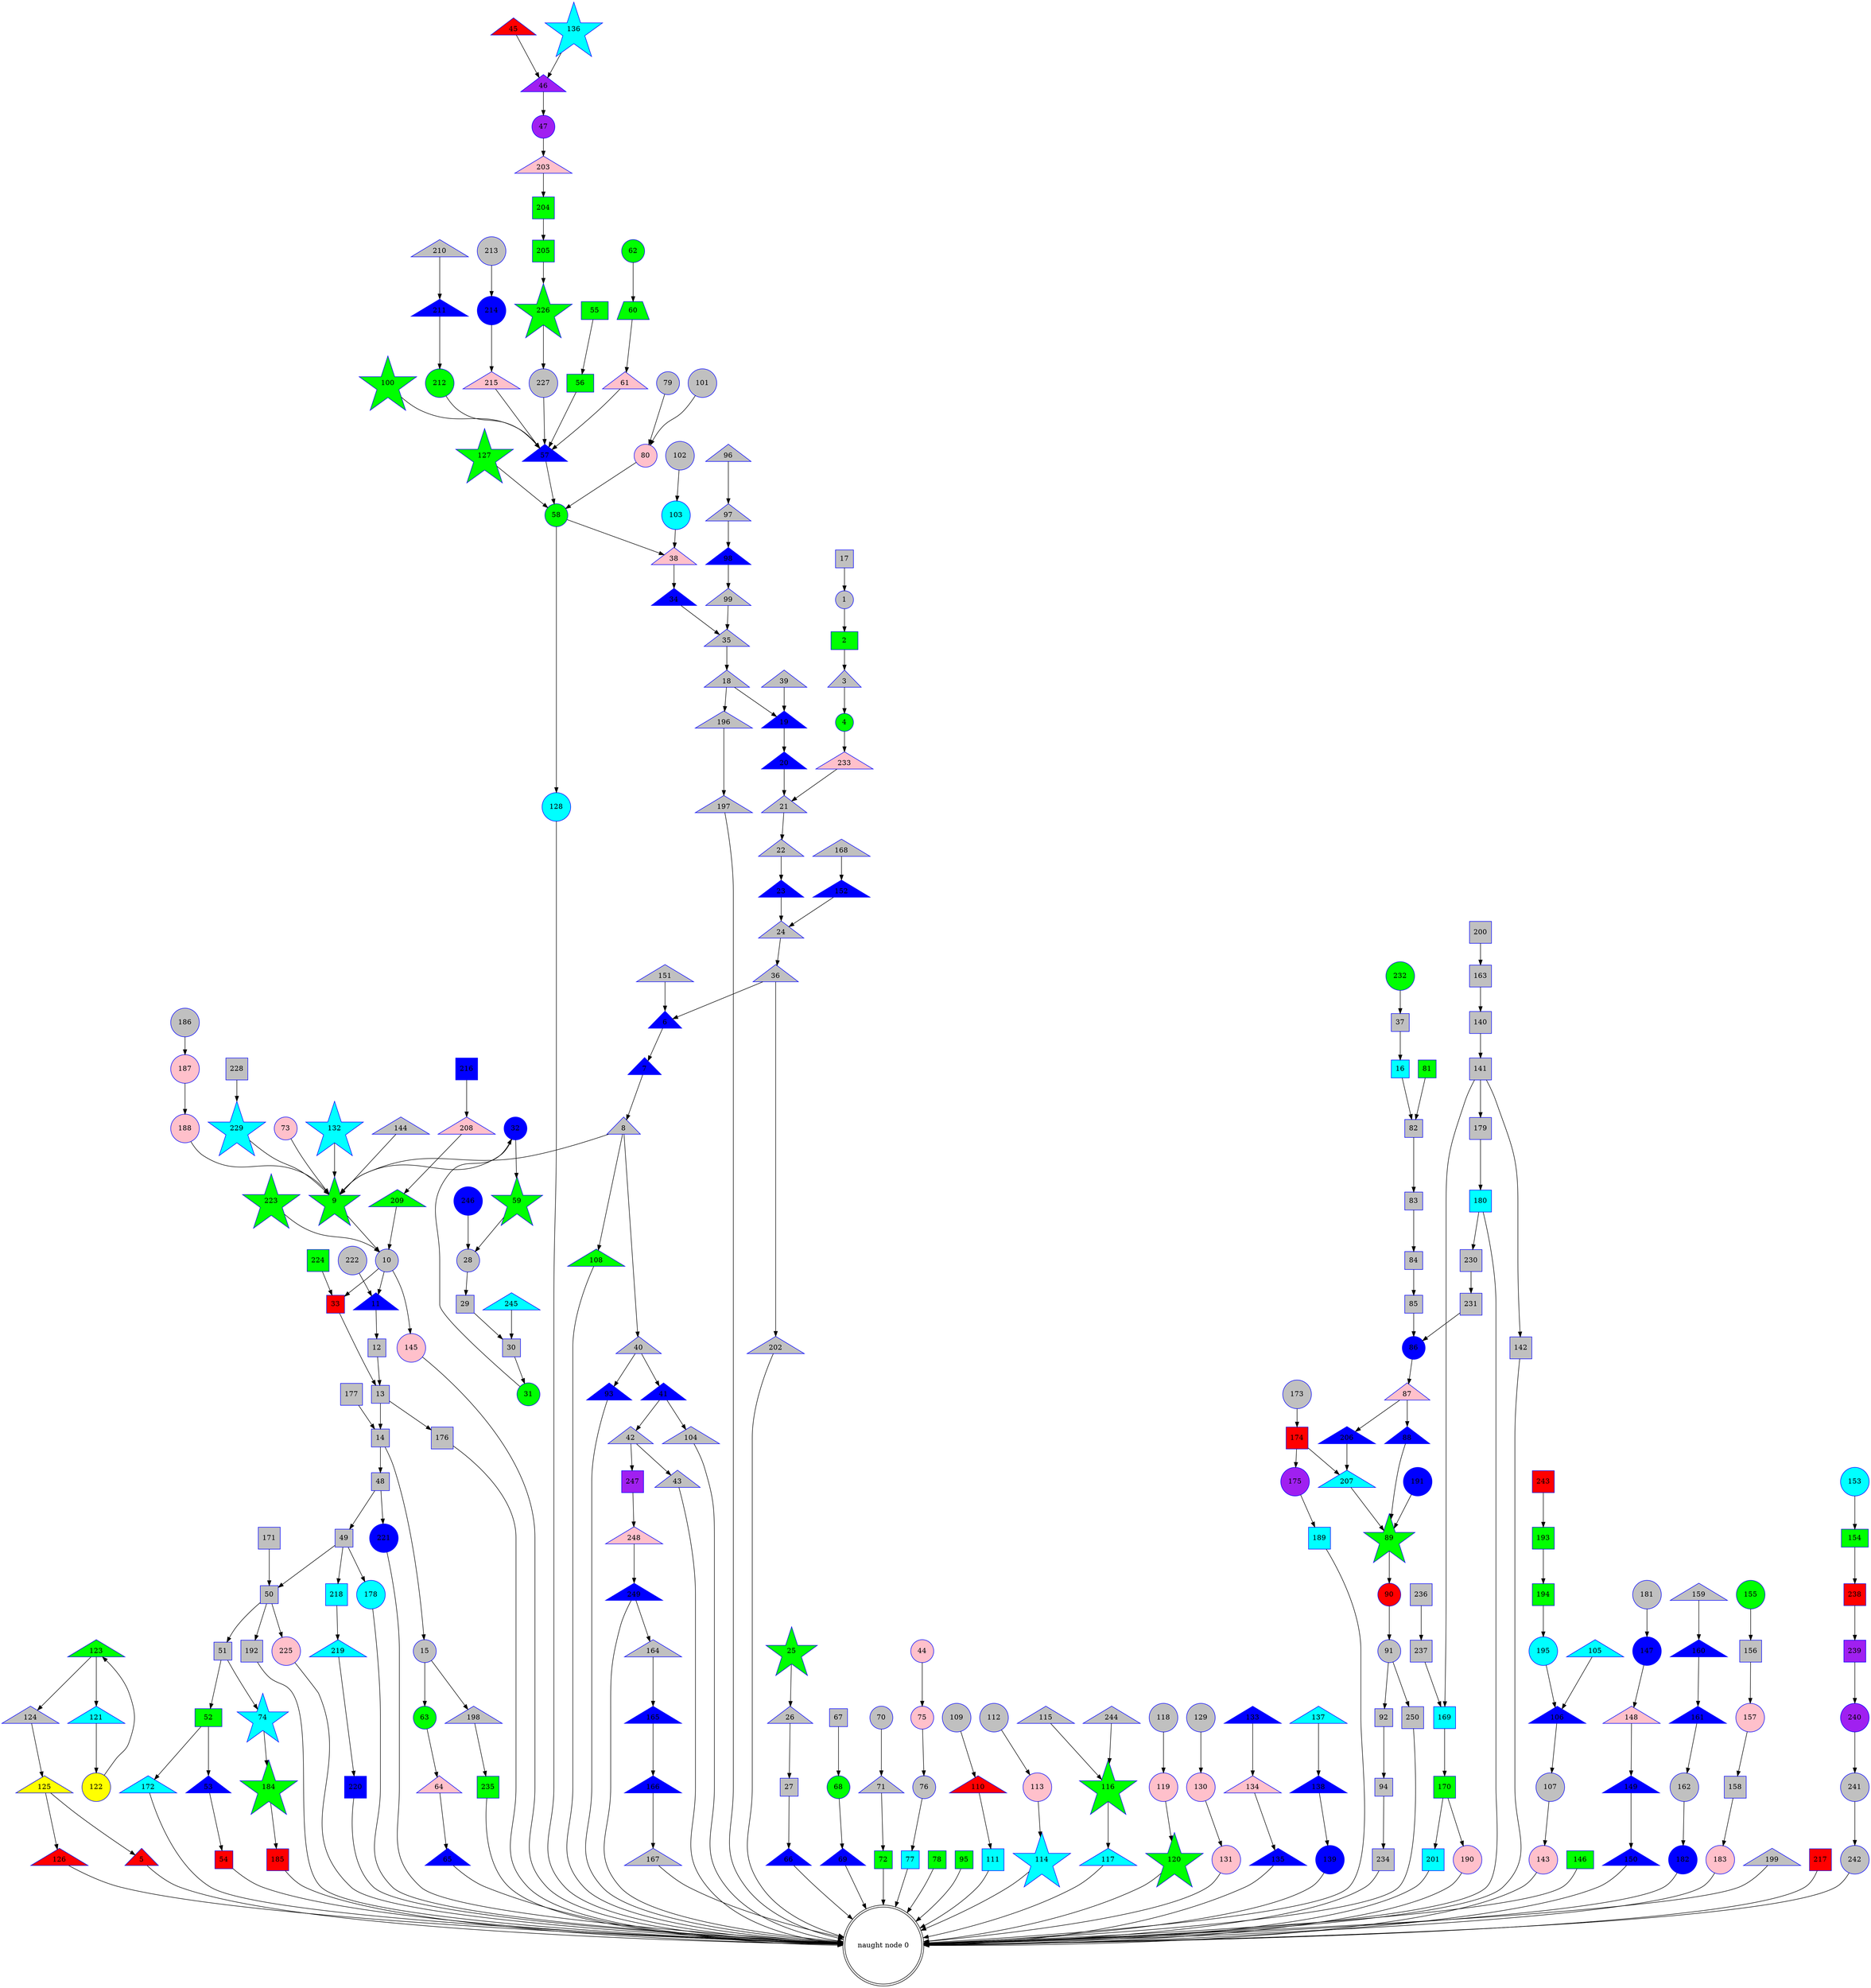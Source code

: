 // HMSTR_RAMA
digraph {
	0 [label="naught node 0" shape=doublecircle]
	1 [label=1 color=blue fillcolor=grey shape=circle style=filled]
	2 [label=2 color=blue fillcolor=green shape=polygon style=filled]
	3 [label=3 color=blue fillcolor=grey shape=triangle style=filled]
	4 [label=4 color=blue fillcolor=green shape=circle style=filled]
	5 [label=5 color=blue fillcolor=red shape=triangle style=filled]
	6 [label=6 color=blue fillcolor=blue shape=triangle style=filled]
	7 [label=7 color=blue fillcolor=blue shape=triangle style=filled]
	8 [label=8 color=blue fillcolor=grey shape=triangle style=filled]
	9 [label=9 color=blue fillcolor=green shape=star style=filled]
	10 [label=10 color=blue fillcolor=grey shape=circle style=filled]
	11 [label=11 color=blue fillcolor=blue shape=triangle style=filled]
	12 [label=12 color=blue fillcolor=grey shape=square style=filled]
	13 [label=13 color=blue fillcolor=grey shape=square style=filled]
	14 [label=14 color=blue fillcolor=grey shape=square style=filled]
	15 [label=15 color=blue fillcolor=grey shape=circle style=filled]
	16 [label=16 color=blue fillcolor=cyan shape=square style=filled]
	17 [label=17 color=blue fillcolor=grey shape=square style=filled]
	18 [label=18 color=blue fillcolor=grey shape=triangle style=filled]
	19 [label=19 color=blue fillcolor=blue shape=triangle style=filled]
	20 [label=20 color=blue fillcolor=blue shape=triangle style=filled]
	21 [label=21 color=blue fillcolor=grey shape=triangle style=filled]
	22 [label=22 color=blue fillcolor=grey shape=triangle style=filled]
	23 [label=23 color=blue fillcolor=blue shape=triangle style=filled]
	24 [label=24 color=blue fillcolor=grey shape=triangle style=filled]
	25 [label=25 color=blue fillcolor=green shape=star style=filled]
	26 [label=26 color=blue fillcolor=grey shape=triangle style=filled]
	27 [label=27 color=blue fillcolor=grey shape=square style=filled]
	28 [label=28 color=blue fillcolor=grey shape=circle style=filled]
	29 [label=29 color=blue fillcolor=grey shape=square style=filled]
	30 [label=30 color=blue fillcolor=grey shape=square style=filled]
	31 [label=31 color=blue fillcolor=green shape=circle style=filled]
	32 [label=32 color=blue fillcolor=blue shape=circle style=filled]
	33 [label=33 color=blue fillcolor=red shape=square style=filled]
	34 [label=34 color=blue fillcolor=blue shape=triangle style=filled]
	35 [label=35 color=blue fillcolor=grey shape=triangle style=filled]
	36 [label=36 color=blue fillcolor=grey shape=triangle style=filled]
	37 [label=37 color=blue fillcolor=grey shape=square style=filled]
	38 [label=38 color=blue fillcolor=pink shape=triangle style=filled]
	39 [label=39 color=blue fillcolor=grey shape=triangle style=filled]
	40 [label=40 color=blue fillcolor=grey shape=triangle style=filled]
	41 [label=41 color=blue fillcolor=blue shape=triangle style=filled]
	42 [label=42 color=blue fillcolor=grey shape=triangle style=filled]
	43 [label=43 color=blue fillcolor=grey shape=triangle style=filled]
	44 [label=44 color=blue fillcolor=pink shape=circle style=filled]
	45 [label=45 color=blue fillcolor=red shape=triangle style=filled]
	46 [label=46 color=blue fillcolor=purple shape=triangle style=filled]
	47 [label=47 color=blue fillcolor=purple shape=circle style=filled]
	48 [label=48 color=blue fillcolor=grey shape=square style=filled]
	49 [label=49 color=blue fillcolor=grey shape=square style=filled]
	50 [label=50 color=blue fillcolor=grey shape=square style=filled]
	51 [label=51 color=blue fillcolor=grey shape=square style=filled]
	52 [label=52 color=blue fillcolor=green shape=polygon style=filled]
	53 [label=53 color=blue fillcolor=blue shape=triangle style=filled]
	54 [label=54 color=blue fillcolor=red shape=square style=filled]
	55 [label=55 color=blue fillcolor=green shape=polygon style=filled]
	56 [label=56 color=blue fillcolor=green shape=polygon style=filled]
	57 [label=57 color=blue fillcolor=blue shape=triangle style=filled]
	58 [label=58 color=blue fillcolor=green shape=circle style=filled]
	59 [label=59 color=blue fillcolor=green shape=star style=filled]
	60 [label=60 color=blue fillcolor=green shape=trapezium style=filled]
	61 [label=61 color=blue fillcolor=pink shape=triangle style=filled]
	62 [label=62 color=blue fillcolor=green shape=circle style=filled]
	63 [label=63 color=blue fillcolor=green shape=circle style=filled]
	64 [label=64 color=blue fillcolor=pink shape=triangle style=filled]
	65 [label=65 color=blue fillcolor=blue shape=triangle style=filled]
	66 [label=66 color=blue fillcolor=blue shape=triangle style=filled]
	67 [label=67 color=blue fillcolor=grey shape=square style=filled]
	68 [label=68 color=blue fillcolor=green shape=circle style=filled]
	69 [label=69 color=blue fillcolor=blue shape=triangle style=filled]
	70 [label=70 color=blue fillcolor=grey shape=circle style=filled]
	71 [label=71 color=blue fillcolor=grey shape=triangle style=filled]
	72 [label=72 color=blue fillcolor=green shape=square style=filled]
	73 [label=73 color=blue fillcolor=pink shape=circle style=filled]
	74 [label=74 color=blue fillcolor=cyan shape=star style=filled]
	75 [label=75 color=blue fillcolor=pink shape=circle style=filled]
	76 [label=76 color=blue fillcolor=grey shape=circle style=filled]
	77 [label=77 color=blue fillcolor=cyan shape=square style=filled]
	78 [label=78 color=blue fillcolor=green shape=square style=filled]
	79 [label=79 color=blue fillcolor=grey shape=circle style=filled]
	80 [label=80 color=blue fillcolor=pink shape=circle style=filled]
	81 [label=81 color=blue fillcolor=green shape=square style=filled]
	82 [label=82 color=blue fillcolor=grey shape=square style=filled]
	83 [label=83 color=blue fillcolor=grey shape=square style=filled]
	84 [label=84 color=blue fillcolor=grey shape=square style=filled]
	85 [label=85 color=blue fillcolor=grey shape=square style=filled]
	86 [label=86 color=blue fillcolor=blue shape=circle style=filled]
	87 [label=87 color=blue fillcolor=pink shape=triangle style=filled]
	88 [label=88 color=blue fillcolor=blue shape=triangle style=filled]
	89 [label=89 color=blue fillcolor=green shape=star style=filled]
	90 [label=90 color=blue fillcolor=red shape=circle style=filled]
	91 [label=91 color=blue fillcolor=grey shape=circle style=filled]
	92 [label=92 color=blue fillcolor=grey shape=square style=filled]
	93 [label=93 color=blue fillcolor=blue shape=triangle style=filled]
	94 [label=94 color=blue fillcolor=grey shape=square style=filled]
	95 [label=95 color=blue fillcolor=green shape=square style=filled]
	96 [label=96 color=blue fillcolor=grey shape=triangle style=filled]
	97 [label=97 color=blue fillcolor=grey shape=triangle style=filled]
	98 [label=98 color=blue fillcolor=blue shape=triangle style=filled]
	99 [label=99 color=blue fillcolor=grey shape=triangle style=filled]
	100 [label=100 color=blue fillcolor=green shape=star style=filled]
	101 [label=101 color=blue fillcolor=grey shape=circle style=filled]
	102 [label=102 color=blue fillcolor=grey shape=circle style=filled]
	103 [label=103 color=blue fillcolor=cyan shape=circle style=filled]
	104 [label=104 color=blue fillcolor=grey shape=triangle style=filled]
	105 [label=105 color=blue fillcolor=cyan shape=triangle style=filled]
	106 [label=106 color=blue fillcolor=blue shape=triangle style=filled]
	107 [label=107 color=blue fillcolor=grey shape=circle style=filled]
	108 [label=108 color=blue fillcolor=green shape=triangle style=filled]
	109 [label=109 color=blue fillcolor=grey shape=circle style=filled]
	110 [label=110 color=blue fillcolor=red shape=triangle style=filled]
	111 [label=111 color=blue fillcolor=cyan shape=square style=filled]
	112 [label=112 color=blue fillcolor=grey shape=circle style=filled]
	113 [label=113 color=blue fillcolor=pink shape=circle style=filled]
	114 [label=114 color=blue fillcolor=cyan shape=star style=filled]
	115 [label=115 color=blue fillcolor=grey shape=triangle style=filled]
	116 [label=116 color=blue fillcolor=green shape=star style=filled]
	117 [label=117 color=blue fillcolor=cyan shape=triangle style=filled]
	118 [label=118 color=blue fillcolor=grey shape=circle style=filled]
	119 [label=119 color=blue fillcolor=pink shape=circle style=filled]
	120 [label=120 color=blue fillcolor=green shape=star style=filled]
	121 [label=121 color=blue fillcolor=cyan shape=triangle style=filled]
	122 [label=122 color=blue fillcolor=yellow shape=circle style=filled]
	123 [label=123 color=blue fillcolor=green shape=triangle style=filled]
	124 [label=124 color=blue fillcolor=grey shape=triangle style=filled]
	125 [label=125 color=blue fillcolor=yellow shape=triangle style=filled]
	126 [label=126 color=blue fillcolor=red shape=triangle style=filled]
	127 [label=127 color=blue fillcolor=green shape=star style=filled]
	128 [label=128 color=blue fillcolor=cyan shape=circle style=filled]
	129 [label=129 color=blue fillcolor=grey shape=circle style=filled]
	130 [label=130 color=blue fillcolor=pink shape=circle style=filled]
	131 [label=131 color=blue fillcolor=pink shape=circle style=filled]
	132 [label=132 color=blue fillcolor=cyan shape=star style=filled]
	133 [label=133 color=blue fillcolor=blue shape=triangle style=filled]
	134 [label=134 color=blue fillcolor=pink shape=triangle style=filled]
	135 [label=135 color=blue fillcolor=blue shape=triangle style=filled]
	136 [label=136 color=blue fillcolor=cyan shape=star style=filled]
	137 [label=137 color=blue fillcolor=cyan shape=triangle style=filled]
	138 [label=138 color=blue fillcolor=blue shape=triangle style=filled]
	139 [label=139 color=blue fillcolor=blue shape=circle style=filled]
	140 [label=140 color=blue fillcolor=grey shape=square style=filled]
	141 [label=141 color=blue fillcolor=grey shape=square style=filled]
	142 [label=142 color=blue fillcolor=grey shape=square style=filled]
	143 [label=143 color=blue fillcolor=pink shape=circle style=filled]
	144 [label=144 color=blue fillcolor=grey shape=triangle style=filled]
	145 [label=145 color=blue fillcolor=pink shape=circle style=filled]
	146 [label=146 color=blue fillcolor=green shape=polygon style=filled]
	147 [label=147 color=blue fillcolor=blue shape=circle style=filled]
	148 [label=148 color=blue fillcolor=pink shape=triangle style=filled]
	149 [label=149 color=blue fillcolor=blue shape=triangle style=filled]
	150 [label=150 color=blue fillcolor=blue shape=triangle style=filled]
	151 [label=151 color=blue fillcolor=grey shape=triangle style=filled]
	152 [label=152 color=blue fillcolor=blue shape=triangle style=filled]
	153 [label=153 color=blue fillcolor=cyan shape=circle style=filled]
	154 [label=154 color=blue fillcolor=green shape=polygon style=filled]
	155 [label=155 color=blue fillcolor=green shape=circle style=filled]
	156 [label=156 color=blue fillcolor=grey shape=square style=filled]
	157 [label=157 color=blue fillcolor=pink shape=circle style=filled]
	158 [label=158 color=blue fillcolor=grey shape=square style=filled]
	159 [label=159 color=blue fillcolor=grey shape=triangle style=filled]
	160 [label=160 color=blue fillcolor=blue shape=triangle style=filled]
	161 [label=161 color=blue fillcolor=blue shape=triangle style=filled]
	162 [label=162 color=blue fillcolor=grey shape=circle style=filled]
	163 [label=163 color=blue fillcolor=grey shape=square style=filled]
	164 [label=164 color=blue fillcolor=grey shape=triangle style=filled]
	165 [label=165 color=blue fillcolor=blue shape=triangle style=filled]
	166 [label=166 color=blue fillcolor=blue shape=triangle style=filled]
	167 [label=167 color=blue fillcolor=grey shape=triangle style=filled]
	168 [label=168 color=blue fillcolor=grey shape=triangle style=filled]
	169 [label=169 color=blue fillcolor=cyan shape=square style=filled]
	170 [label=170 color=blue fillcolor=green shape=square style=filled]
	171 [label=171 color=blue fillcolor=grey shape=square style=filled]
	172 [label=172 color=blue fillcolor=cyan shape=triangle style=filled]
	173 [label=173 color=blue fillcolor=grey shape=circle style=filled]
	174 [label=174 color=blue fillcolor=red shape=square style=filled]
	175 [label=175 color=blue fillcolor=purple shape=circle style=filled]
	176 [label=176 color=blue fillcolor=grey shape=square style=filled]
	177 [label=177 color=blue fillcolor=grey shape=square style=filled]
	178 [label=178 color=blue fillcolor=cyan shape=circle style=filled]
	179 [label=179 color=blue fillcolor=grey shape=square style=filled]
	180 [label=180 color=blue fillcolor=cyan shape=square style=filled]
	181 [label=181 color=blue fillcolor=grey shape=circle style=filled]
	182 [label=182 color=blue fillcolor=blue shape=circle style=filled]
	183 [label=183 color=blue fillcolor=pink shape=circle style=filled]
	184 [label=184 color=blue fillcolor=green shape=star style=filled]
	185 [label=185 color=blue fillcolor=red shape=square style=filled]
	186 [label=186 color=blue fillcolor=grey shape=circle style=filled]
	187 [label=187 color=blue fillcolor=pink shape=circle style=filled]
	188 [label=188 color=blue fillcolor=pink shape=circle style=filled]
	189 [label=189 color=blue fillcolor=cyan shape=square style=filled]
	190 [label=190 color=blue fillcolor=pink shape=circle style=filled]
	191 [label=191 color=blue fillcolor=blue shape=circle style=filled]
	192 [label=192 color=blue fillcolor=grey shape=square style=filled]
	193 [label=193 color=blue fillcolor=green shape=square style=filled]
	194 [label=194 color=blue fillcolor=green shape=square style=filled]
	195 [label=195 color=blue fillcolor=cyan shape=circle style=filled]
	196 [label=196 color=blue fillcolor=grey shape=triangle style=filled]
	197 [label=197 color=blue fillcolor=grey shape=triangle style=filled]
	198 [label=198 color=blue fillcolor=grey shape=triangle style=filled]
	199 [label=199 color=blue fillcolor=grey shape=triangle style=filled]
	200 [label=200 color=blue fillcolor=grey shape=square style=filled]
	201 [label=201 color=blue fillcolor=cyan shape=square style=filled]
	202 [label=202 color=blue fillcolor=grey shape=triangle style=filled]
	203 [label=203 color=blue fillcolor=pink shape=triangle style=filled]
	204 [label=204 color=blue fillcolor=green shape=square style=filled]
	205 [label=205 color=blue fillcolor=green shape=square style=filled]
	206 [label=206 color=blue fillcolor=blue shape=triangle style=filled]
	207 [label=207 color=blue fillcolor=cyan shape=triangle style=filled]
	208 [label=208 color=blue fillcolor=pink shape=triangle style=filled]
	209 [label=209 color=blue fillcolor=green shape=triangle style=filled]
	210 [label=210 color=blue fillcolor=grey shape=triangle style=filled]
	211 [label=211 color=blue fillcolor=blue shape=triangle style=filled]
	212 [label=212 color=blue fillcolor=green shape=circle style=filled]
	213 [label=213 color=blue fillcolor=grey shape=circle style=filled]
	214 [label=214 color=blue fillcolor=blue shape=circle style=filled]
	215 [label=215 color=blue fillcolor=pink shape=triangle style=filled]
	216 [label=216 color=blue fillcolor=blue shape=square style=filled]
	217 [label=217 color=blue fillcolor=red shape=square style=filled]
	218 [label=218 color=blue fillcolor=cyan shape=square style=filled]
	219 [label=219 color=blue fillcolor=cyan shape=triangle style=filled]
	220 [label=220 color=blue fillcolor=blue shape=square style=filled]
	221 [label=221 color=blue fillcolor=blue shape=circle style=filled]
	222 [label=222 color=blue fillcolor=grey shape=circle style=filled]
	223 [label=223 color=blue fillcolor=green shape=star style=filled]
	224 [label=224 color=blue fillcolor=green shape=square style=filled]
	225 [label=225 color=blue fillcolor=pink shape=circle style=filled]
	226 [label=226 color=blue fillcolor=green shape=star style=filled]
	227 [label=227 color=blue fillcolor=grey shape=circle style=filled]
	228 [label=228 color=blue fillcolor=grey shape=square style=filled]
	229 [label=229 color=blue fillcolor=cyan shape=star style=filled]
	230 [label=230 color=blue fillcolor=grey shape=square style=filled]
	231 [label=231 color=blue fillcolor=grey shape=square style=filled]
	232 [label=232 color=blue fillcolor=green shape=circle style=filled]
	233 [label=233 color=blue fillcolor=pink shape=triangle style=filled]
	234 [label=234 color=blue fillcolor=grey shape=square style=filled]
	235 [label=235 color=blue fillcolor=green shape=square style=filled]
	236 [label=236 color=blue fillcolor=grey shape=square style=filled]
	237 [label=237 color=blue fillcolor=grey shape=square style=filled]
	238 [label=238 color=blue fillcolor=red shape=square style=filled]
	239 [label=239 color=blue fillcolor=purple shape=square style=filled]
	240 [label=240 color=blue fillcolor=purple shape=circle style=filled]
	241 [label=241 color=blue fillcolor=grey shape=circle style=filled]
	242 [label=242 color=blue fillcolor=grey shape=circle style=filled]
	243 [label=243 color=blue fillcolor=red shape=square style=filled]
	244 [label=244 color=blue fillcolor=grey shape=triangle style=filled]
	245 [label=245 color=blue fillcolor=cyan shape=triangle style=filled]
	246 [label=246 color=blue fillcolor=blue shape=circle style=filled]
	247 [label=247 color=blue fillcolor=purple shape=square style=filled]
	248 [label=248 color=blue fillcolor=pink shape=triangle style=filled]
	249 [label=249 color=blue fillcolor=blue shape=triangle style=filled]
	250 [label=250 color=blue fillcolor=grey shape=square style=filled]
	1 -> 2
	2 -> 3
	3 -> 4
	4 -> 233
	5 -> 0
	6 -> 7
	7 -> 8
	8 -> 9
	8 -> 40
	8 -> 108
	9 -> 10
	10 -> 11
	10 -> 33
	10 -> 145
	11 -> 12
	12 -> 13
	13 -> 14
	13 -> 176
	14 -> 15
	14 -> 48
	15 -> 63
	15 -> 198
	16 -> 82
	17 -> 1
	18 -> 19
	18 -> 196
	19 -> 20
	20 -> 21
	21 -> 22
	22 -> 23
	23 -> 24
	24 -> 36
	25 -> 26
	26 -> 27
	27 -> 66
	28 -> 29
	29 -> 30
	30 -> 31
	31 -> 32
	32 -> 9
	32 -> 59
	33 -> 13
	34 -> 35
	35 -> 18
	36 -> 6
	36 -> 202
	37 -> 16
	38 -> 34
	39 -> 19
	40 -> 41
	40 -> 93
	41 -> 42
	41 -> 104
	42 -> 43
	42 -> 247
	43 -> 0
	44 -> 75
	45 -> 46
	46 -> 47
	47 -> 203
	48 -> 49
	48 -> 221
	49 -> 50
	49 -> 178
	49 -> 218
	50 -> 51
	50 -> 192
	50 -> 225
	51 -> 52
	51 -> 74
	52 -> 53
	52 -> 172
	53 -> 54
	54 -> 0
	55 -> 56
	56 -> 57
	57 -> 58
	58 -> 38
	58 -> 128
	59 -> 28
	60 -> 61
	61 -> 57
	62 -> 60
	63 -> 64
	64 -> 65
	65 -> 0
	66 -> 0
	67 -> 68
	68 -> 69
	69 -> 0
	70 -> 71
	71 -> 72
	72 -> 0
	73 -> 9
	74 -> 184
	75 -> 76
	76 -> 77
	77 -> 0
	78 -> 0
	79 -> 80
	80 -> 58
	81 -> 82
	82 -> 83
	83 -> 84
	84 -> 85
	85 -> 86
	86 -> 87
	87 -> 88
	87 -> 206
	88 -> 89
	89 -> 90
	90 -> 91
	91 -> 92
	91 -> 250
	92 -> 94
	93 -> 0
	94 -> 234
	95 -> 0
	96 -> 97
	97 -> 98
	98 -> 99
	99 -> 35
	100 -> 57
	101 -> 80
	102 -> 103
	103 -> 38
	104 -> 0
	105 -> 106
	106 -> 107
	107 -> 143
	108 -> 0
	109 -> 110
	110 -> 111
	111 -> 0
	112 -> 113
	113 -> 114
	114 -> 0
	115 -> 116
	116 -> 117
	117 -> 0
	118 -> 119
	119 -> 120
	120 -> 0
	121 -> 122
	122 -> 123
	123 -> 121
	123 -> 124
	124 -> 125
	125 -> 5
	125 -> 126
	126 -> 0
	127 -> 58
	128 -> 0
	129 -> 130
	130 -> 131
	131 -> 0
	132 -> 9
	133 -> 134
	134 -> 135
	135 -> 0
	136 -> 46
	137 -> 138
	138 -> 139
	139 -> 0
	140 -> 141
	141 -> 142
	141 -> 169
	141 -> 179
	142 -> 0
	143 -> 0
	144 -> 9
	145 -> 0
	146 -> 0
	147 -> 148
	148 -> 149
	149 -> 150
	150 -> 0
	151 -> 6
	152 -> 24
	153 -> 154
	154 -> 238
	155 -> 156
	156 -> 157
	157 -> 158
	158 -> 183
	159 -> 160
	160 -> 161
	161 -> 162
	162 -> 182
	163 -> 140
	164 -> 165
	165 -> 166
	166 -> 167
	167 -> 0
	168 -> 152
	169 -> 170
	170 -> 190
	170 -> 201
	171 -> 50
	172 -> 0
	173 -> 174
	174 -> 175
	174 -> 207
	175 -> 189
	176 -> 0
	177 -> 14
	178 -> 0
	179 -> 180
	180 -> 0
	180 -> 230
	181 -> 147
	182 -> 0
	183 -> 0
	184 -> 185
	185 -> 0
	186 -> 187
	187 -> 188
	188 -> 9
	189 -> 0
	190 -> 0
	191 -> 89
	192 -> 0
	193 -> 194
	194 -> 195
	195 -> 106
	196 -> 197
	197 -> 0
	198 -> 235
	199 -> 0
	200 -> 163
	201 -> 0
	202 -> 0
	203 -> 204
	204 -> 205
	205 -> 226
	206 -> 207
	207 -> 89
	208 -> 209
	209 -> 10
	210 -> 211
	211 -> 212
	212 -> 57
	213 -> 214
	214 -> 215
	215 -> 57
	216 -> 208
	217 -> 0
	218 -> 219
	219 -> 220
	220 -> 0
	221 -> 0
	222 -> 11
	223 -> 10
	224 -> 33
	225 -> 0
	226 -> 227
	227 -> 57
	228 -> 229
	229 -> 9
	230 -> 231
	231 -> 86
	232 -> 37
	233 -> 21
	234 -> 0
	235 -> 0
	236 -> 237
	237 -> 169
	238 -> 239
	239 -> 240
	240 -> 241
	241 -> 242
	242 -> 0
	243 -> 193
	244 -> 116
	245 -> 30
	246 -> 28
	247 -> 248
	248 -> 249
	249 -> 0
	249 -> 164
	250 -> 0
}
